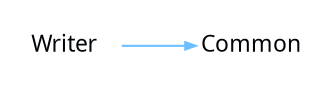 digraph {
 rankdir = "LR"
 bgcolor = none;
 layout  = dot;
 edge [
   arrowsize = "0.5"
   color     = "#69BFFFFF"
 ]
 WKguMA2[
   shape    = none
   label    = "Writer"
   margin   = "0.01"
   fontname = "Segoe UI"
   fontsize = "11"
   fontcolor= "#010509FF"
 ]
 dfguMA2[
   shape    = none
   label    = "Common"
   margin   = "0.01"
   fontname = "Segoe UI"
   fontsize = "11"
   fontcolor= "#010509FF"
 ]
 WKguMA2->dfguMA2
}
